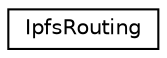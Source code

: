 digraph "Graphical Class Hierarchy"
{
  edge [fontname="Helvetica",fontsize="10",labelfontname="Helvetica",labelfontsize="10"];
  node [fontname="Helvetica",fontsize="10",shape=record];
  rankdir="LR";
  Node0 [label="IpfsRouting",height=0.2,width=0.4,color="black", fillcolor="white", style="filled",URL="$struct_ipfs_routing.html"];
}

